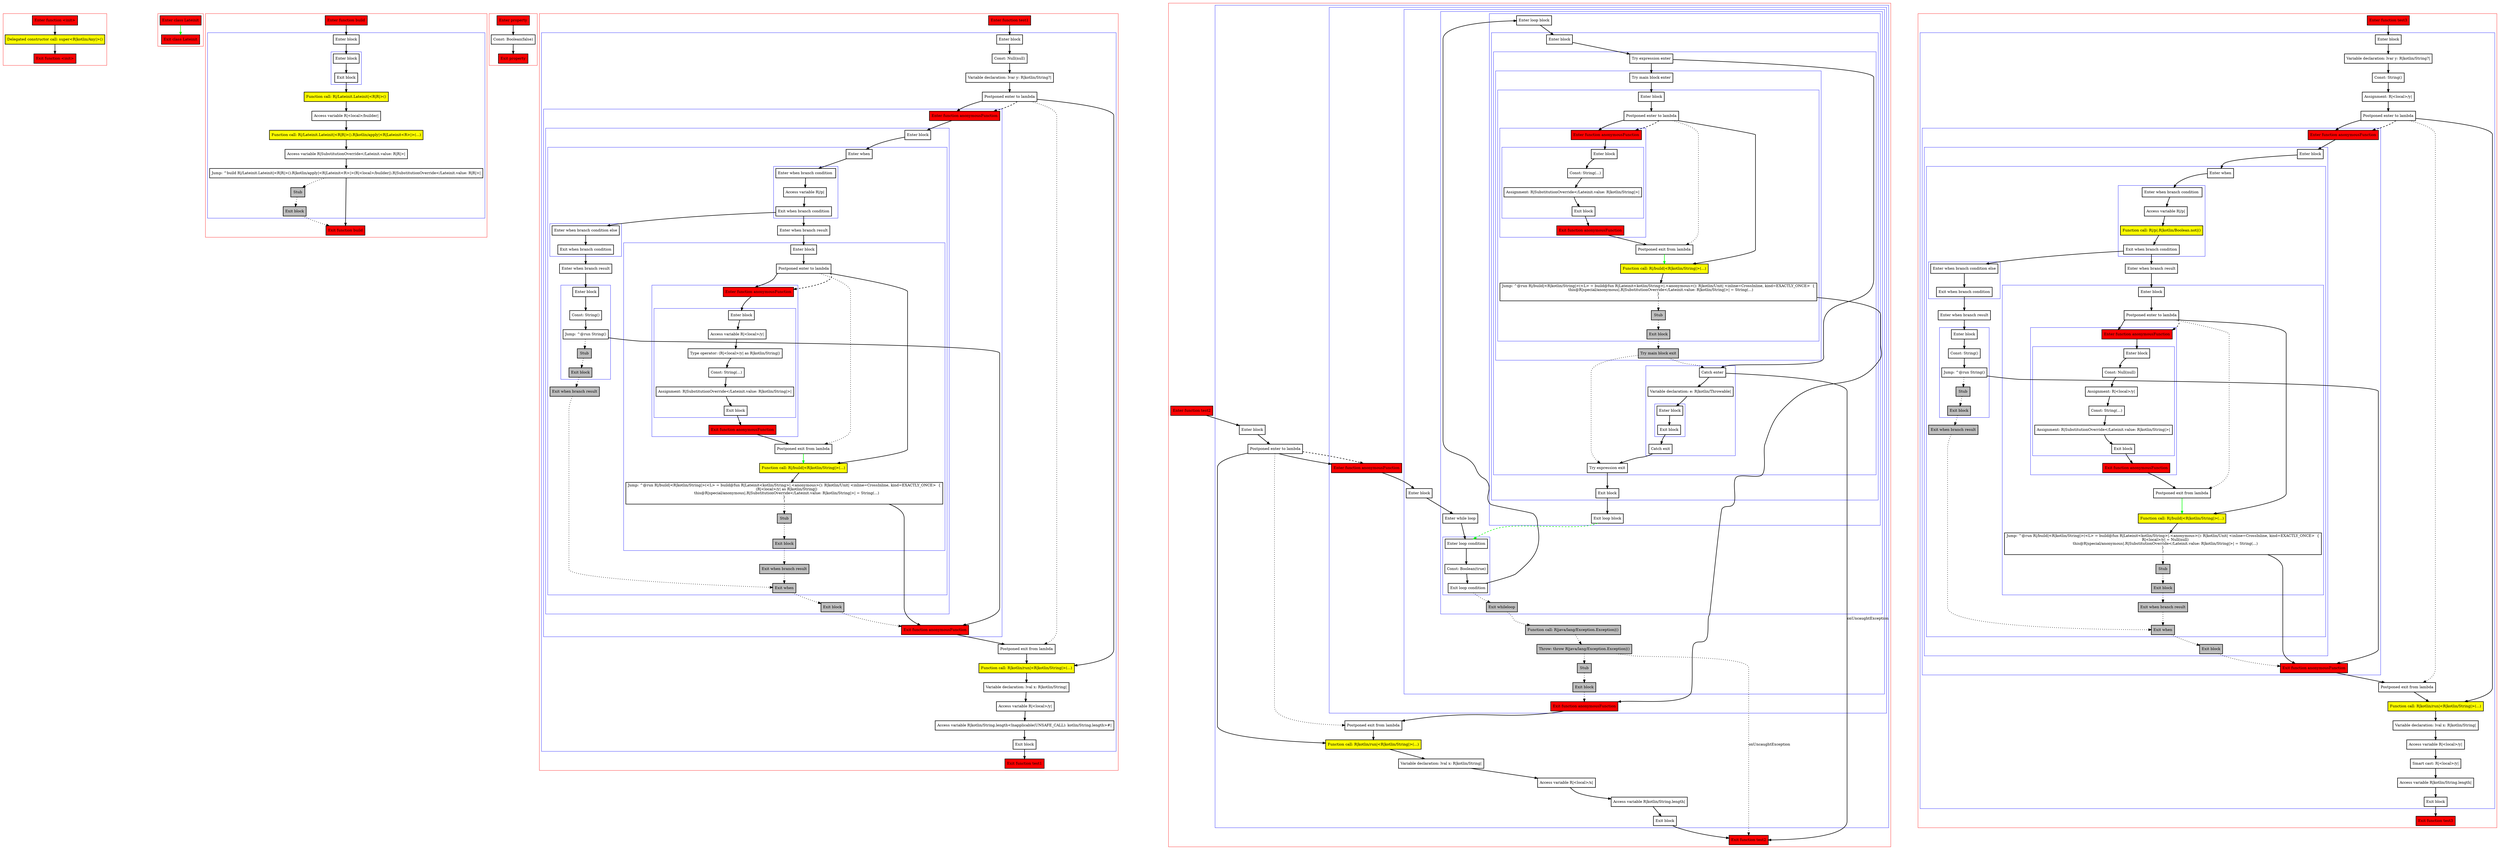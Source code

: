 digraph postponedLambdaInReturn_kt {
    graph [nodesep=3]
    node [shape=box penwidth=2]
    edge [penwidth=2]

    subgraph cluster_0 {
        color=red
        0 [label="Enter function <init>" style="filled" fillcolor=red];
        1 [label="Delegated constructor call: super<R|kotlin/Any|>()" style="filled" fillcolor=yellow];
        2 [label="Exit function <init>" style="filled" fillcolor=red];
    }
    0 -> {1};
    1 -> {2};

    subgraph cluster_1 {
        color=red
        3 [label="Enter class Lateinit" style="filled" fillcolor=red];
        4 [label="Exit class Lateinit" style="filled" fillcolor=red];
    }
    3 -> {4} [color=green];

    subgraph cluster_2 {
        color=red
        5 [label="Enter function build" style="filled" fillcolor=red];
        subgraph cluster_3 {
            color=blue
            6 [label="Enter block"];
            subgraph cluster_4 {
                color=blue
                7 [label="Enter block"];
                8 [label="Exit block"];
            }
            9 [label="Function call: R|/Lateinit.Lateinit|<R|R|>()" style="filled" fillcolor=yellow];
            10 [label="Access variable R|<local>/builder|"];
            11 [label="Function call: R|/Lateinit.Lateinit|<R|R|>().R|kotlin/apply|<R|Lateinit<R>|>(...)" style="filled" fillcolor=yellow];
            12 [label="Access variable R|SubstitutionOverride</Lateinit.value: R|R|>|"];
            13 [label="Jump: ^build R|/Lateinit.Lateinit|<R|R|>().R|kotlin/apply|<R|Lateinit<R>|>(R|<local>/builder|).R|SubstitutionOverride</Lateinit.value: R|R|>|"];
            14 [label="Stub" style="filled" fillcolor=gray];
            15 [label="Exit block" style="filled" fillcolor=gray];
        }
        16 [label="Exit function build" style="filled" fillcolor=red];
    }
    5 -> {6};
    6 -> {7};
    7 -> {8};
    8 -> {9};
    9 -> {10};
    10 -> {11};
    11 -> {12};
    12 -> {13};
    13 -> {16};
    13 -> {14} [style=dotted];
    14 -> {15} [style=dotted];
    15 -> {16} [style=dotted];

    subgraph cluster_5 {
        color=red
        25 [label="Enter property" style="filled" fillcolor=red];
        26 [label="Const: Boolean(false)"];
        27 [label="Exit property" style="filled" fillcolor=red];
    }
    25 -> {26};
    26 -> {27};

    subgraph cluster_6 {
        color=red
        28 [label="Enter function test1" style="filled" fillcolor=red];
        subgraph cluster_7 {
            color=blue
            29 [label="Enter block"];
            30 [label="Const: Null(null)"];
            31 [label="Variable declaration: lvar y: R|kotlin/String?|"];
            32 [label="Postponed enter to lambda"];
            subgraph cluster_8 {
                color=blue
                40 [label="Enter function anonymousFunction" style="filled" fillcolor=red];
                subgraph cluster_9 {
                    color=blue
                    41 [label="Enter block"];
                    subgraph cluster_10 {
                        color=blue
                        42 [label="Enter when"];
                        subgraph cluster_11 {
                            color=blue
                            43 [label="Enter when branch condition "];
                            44 [label="Access variable R|/p|"];
                            45 [label="Exit when branch condition"];
                        }
                        subgraph cluster_12 {
                            color=blue
                            46 [label="Enter when branch condition else"];
                            47 [label="Exit when branch condition"];
                        }
                        48 [label="Enter when branch result"];
                        subgraph cluster_13 {
                            color=blue
                            49 [label="Enter block"];
                            50 [label="Const: String()"];
                            51 [label="Jump: ^@run String()"];
                            52 [label="Stub" style="filled" fillcolor=gray];
                            53 [label="Exit block" style="filled" fillcolor=gray];
                        }
                        54 [label="Exit when branch result" style="filled" fillcolor=gray];
                        55 [label="Enter when branch result"];
                        subgraph cluster_14 {
                            color=blue
                            56 [label="Enter block"];
                            57 [label="Postponed enter to lambda"];
                            subgraph cluster_15 {
                                color=blue
                                67 [label="Enter function anonymousFunction" style="filled" fillcolor=red];
                                subgraph cluster_16 {
                                    color=blue
                                    68 [label="Enter block"];
                                    69 [label="Access variable R|<local>/y|"];
                                    70 [label="Type operator: (R|<local>/y| as R|kotlin/String|)"];
                                    71 [label="Const: String(...)"];
                                    72 [label="Assignment: R|SubstitutionOverride</Lateinit.value: R|kotlin/String|>|"];
                                    73 [label="Exit block"];
                                }
                                74 [label="Exit function anonymousFunction" style="filled" fillcolor=red];
                            }
                            58 [label="Postponed exit from lambda"];
                            59 [label="Function call: R|/build|<R|kotlin/String|>(...)" style="filled" fillcolor=yellow];
                            60 [label="Jump: ^@run R|/build|<R|kotlin/String|>(<L> = build@fun R|Lateinit<kotlin/String>|.<anonymous>(): R|kotlin/Unit| <inline=CrossInline, kind=EXACTLY_ONCE>  {
    (R|<local>/y| as R|kotlin/String|)
    this@R|special/anonymous|.R|SubstitutionOverride</Lateinit.value: R|kotlin/String|>| = String(...)
}
)"];
                            61 [label="Stub" style="filled" fillcolor=gray];
                            62 [label="Exit block" style="filled" fillcolor=gray];
                        }
                        63 [label="Exit when branch result" style="filled" fillcolor=gray];
                        64 [label="Exit when" style="filled" fillcolor=gray];
                    }
                    65 [label="Exit block" style="filled" fillcolor=gray];
                }
                66 [label="Exit function anonymousFunction" style="filled" fillcolor=red];
            }
            33 [label="Postponed exit from lambda"];
            34 [label="Function call: R|kotlin/run|<R|kotlin/String|>(...)" style="filled" fillcolor=yellow];
            35 [label="Variable declaration: lval x: R|kotlin/String|"];
            36 [label="Access variable R|<local>/y|"];
            37 [label="Access variable R|kotlin/String.length<Inapplicable(UNSAFE_CALL): kotlin/String.length>#|"];
            38 [label="Exit block"];
        }
        39 [label="Exit function test1" style="filled" fillcolor=red];
    }
    28 -> {29};
    29 -> {30};
    30 -> {31};
    31 -> {32};
    32 -> {40 34};
    32 -> {33} [style=dotted];
    32 -> {40} [style=dashed];
    33 -> {34};
    34 -> {35};
    35 -> {36};
    36 -> {37};
    37 -> {38};
    38 -> {39};
    40 -> {41};
    41 -> {42};
    42 -> {43};
    43 -> {44};
    44 -> {45};
    45 -> {55 46};
    46 -> {47};
    47 -> {48};
    48 -> {49};
    49 -> {50};
    50 -> {51};
    51 -> {66};
    51 -> {52} [style=dotted];
    52 -> {53} [style=dotted];
    53 -> {54} [style=dotted];
    54 -> {64} [style=dotted];
    55 -> {56};
    56 -> {57};
    57 -> {59 67};
    57 -> {58} [style=dotted];
    57 -> {67} [style=dashed];
    58 -> {59} [color=green];
    59 -> {60};
    60 -> {66};
    60 -> {61} [style=dotted];
    61 -> {62} [style=dotted];
    62 -> {63} [style=dotted];
    63 -> {64} [style=dotted];
    64 -> {65} [style=dotted];
    65 -> {66} [style=dotted];
    66 -> {33};
    67 -> {68};
    68 -> {69};
    69 -> {70};
    70 -> {71};
    71 -> {72};
    72 -> {73};
    73 -> {74};
    74 -> {58};

    subgraph cluster_17 {
        color=red
        75 [label="Enter function test2" style="filled" fillcolor=red];
        subgraph cluster_18 {
            color=blue
            76 [label="Enter block"];
            77 [label="Postponed enter to lambda"];
            subgraph cluster_19 {
                color=blue
                85 [label="Enter function anonymousFunction" style="filled" fillcolor=red];
                subgraph cluster_20 {
                    color=blue
                    86 [label="Enter block"];
                    subgraph cluster_21 {
                        color=blue
                        87 [label="Enter while loop"];
                        subgraph cluster_22 {
                            color=blue
                            88 [label="Enter loop condition"];
                            89 [label="Const: Boolean(true)"];
                            90 [label="Exit loop condition"];
                        }
                        subgraph cluster_23 {
                            color=blue
                            91 [label="Enter loop block"];
                            subgraph cluster_24 {
                                color=blue
                                92 [label="Enter block"];
                                subgraph cluster_25 {
                                    color=blue
                                    93 [label="Try expression enter"];
                                    subgraph cluster_26 {
                                        color=blue
                                        94 [label="Try main block enter"];
                                        subgraph cluster_27 {
                                            color=blue
                                            95 [label="Enter block"];
                                            96 [label="Postponed enter to lambda"];
                                            subgraph cluster_28 {
                                                color=blue
                                                117 [label="Enter function anonymousFunction" style="filled" fillcolor=red];
                                                subgraph cluster_29 {
                                                    color=blue
                                                    118 [label="Enter block"];
                                                    119 [label="Const: String(...)"];
                                                    120 [label="Assignment: R|SubstitutionOverride</Lateinit.value: R|kotlin/String|>|"];
                                                    121 [label="Exit block"];
                                                }
                                                122 [label="Exit function anonymousFunction" style="filled" fillcolor=red];
                                            }
                                            97 [label="Postponed exit from lambda"];
                                            98 [label="Function call: R|/build|<R|kotlin/String|>(...)" style="filled" fillcolor=yellow];
                                            99 [label="Jump: ^@run R|/build|<R|kotlin/String|>(<L> = build@fun R|Lateinit<kotlin/String>|.<anonymous>(): R|kotlin/Unit| <inline=CrossInline, kind=EXACTLY_ONCE>  {
    this@R|special/anonymous|.R|SubstitutionOverride</Lateinit.value: R|kotlin/String|>| = String(...)
}
)"];
                                            100 [label="Stub" style="filled" fillcolor=gray];
                                            101 [label="Exit block" style="filled" fillcolor=gray];
                                        }
                                        102 [label="Try main block exit" style="filled" fillcolor=gray];
                                    }
                                    subgraph cluster_30 {
                                        color=blue
                                        103 [label="Catch enter"];
                                        104 [label="Variable declaration: e: R|kotlin/Throwable|"];
                                        subgraph cluster_31 {
                                            color=blue
                                            105 [label="Enter block"];
                                            106 [label="Exit block"];
                                        }
                                        107 [label="Catch exit"];
                                    }
                                    108 [label="Try expression exit"];
                                }
                                109 [label="Exit block"];
                            }
                            110 [label="Exit loop block"];
                        }
                        111 [label="Exit whileloop" style="filled" fillcolor=gray];
                    }
                    112 [label="Function call: R|java/lang/Exception.Exception|()" style="filled" fillcolor=gray];
                    113 [label="Throw: throw R|java/lang/Exception.Exception|()" style="filled" fillcolor=gray];
                    114 [label="Stub" style="filled" fillcolor=gray];
                    115 [label="Exit block" style="filled" fillcolor=gray];
                }
                116 [label="Exit function anonymousFunction" style="filled" fillcolor=red];
            }
            78 [label="Postponed exit from lambda"];
            79 [label="Function call: R|kotlin/run|<R|kotlin/String|>(...)" style="filled" fillcolor=yellow];
            80 [label="Variable declaration: lval x: R|kotlin/String|"];
            81 [label="Access variable R|<local>/x|"];
            82 [label="Access variable R|kotlin/String.length|"];
            83 [label="Exit block"];
        }
        84 [label="Exit function test2" style="filled" fillcolor=red];
    }
    75 -> {76};
    76 -> {77};
    77 -> {85 79};
    77 -> {78} [style=dotted];
    77 -> {85} [style=dashed];
    78 -> {79};
    79 -> {80};
    80 -> {81};
    81 -> {82};
    82 -> {83};
    83 -> {84};
    85 -> {86};
    86 -> {87};
    87 -> {88};
    88 -> {89};
    89 -> {90};
    90 -> {91};
    90 -> {111} [style=dotted];
    91 -> {92};
    92 -> {93};
    93 -> {94 103};
    94 -> {95};
    95 -> {96};
    96 -> {98 117};
    96 -> {97} [style=dotted];
    96 -> {117} [style=dashed];
    97 -> {98} [color=green];
    98 -> {99};
    99 -> {116};
    99 -> {100} [style=dotted];
    100 -> {101} [style=dotted];
    101 -> {102} [style=dotted];
    102 -> {108 103} [style=dotted];
    103 -> {104};
    103 -> {84}    [label=onUncaughtException];
    104 -> {105};
    105 -> {106};
    106 -> {107};
    107 -> {108};
    108 -> {109};
    109 -> {110};
    110 -> {88} [color=green style=dashed];
    111 -> {112} [style=dotted];
    112 -> {113} [style=dotted];
    113 -> {114} [style=dotted];
    113 -> {84} [style=dotted]    [label=onUncaughtException];
    114 -> {115} [style=dotted];
    115 -> {116} [style=dotted];
    116 -> {78};
    117 -> {118};
    118 -> {119};
    119 -> {120};
    120 -> {121};
    121 -> {122};
    122 -> {97};

    subgraph cluster_32 {
        color=red
        123 [label="Enter function test3" style="filled" fillcolor=red];
        subgraph cluster_33 {
            color=blue
            124 [label="Enter block"];
            125 [label="Variable declaration: lvar y: R|kotlin/String?|"];
            126 [label="Const: String()"];
            127 [label="Assignment: R|<local>/y|"];
            128 [label="Postponed enter to lambda"];
            subgraph cluster_34 {
                color=blue
                137 [label="Enter function anonymousFunction" style="filled" fillcolor=red];
                subgraph cluster_35 {
                    color=blue
                    138 [label="Enter block"];
                    subgraph cluster_36 {
                        color=blue
                        139 [label="Enter when"];
                        subgraph cluster_37 {
                            color=blue
                            140 [label="Enter when branch condition "];
                            141 [label="Access variable R|/p|"];
                            142 [label="Function call: R|/p|.R|kotlin/Boolean.not|()" style="filled" fillcolor=yellow];
                            143 [label="Exit when branch condition"];
                        }
                        subgraph cluster_38 {
                            color=blue
                            144 [label="Enter when branch condition else"];
                            145 [label="Exit when branch condition"];
                        }
                        146 [label="Enter when branch result"];
                        subgraph cluster_39 {
                            color=blue
                            147 [label="Enter block"];
                            148 [label="Const: String()"];
                            149 [label="Jump: ^@run String()"];
                            150 [label="Stub" style="filled" fillcolor=gray];
                            151 [label="Exit block" style="filled" fillcolor=gray];
                        }
                        152 [label="Exit when branch result" style="filled" fillcolor=gray];
                        153 [label="Enter when branch result"];
                        subgraph cluster_40 {
                            color=blue
                            154 [label="Enter block"];
                            155 [label="Postponed enter to lambda"];
                            subgraph cluster_41 {
                                color=blue
                                165 [label="Enter function anonymousFunction" style="filled" fillcolor=red];
                                subgraph cluster_42 {
                                    color=blue
                                    166 [label="Enter block"];
                                    167 [label="Const: Null(null)"];
                                    168 [label="Assignment: R|<local>/y|"];
                                    169 [label="Const: String(...)"];
                                    170 [label="Assignment: R|SubstitutionOverride</Lateinit.value: R|kotlin/String|>|"];
                                    171 [label="Exit block"];
                                }
                                172 [label="Exit function anonymousFunction" style="filled" fillcolor=red];
                            }
                            156 [label="Postponed exit from lambda"];
                            157 [label="Function call: R|/build|<R|kotlin/String|>(...)" style="filled" fillcolor=yellow];
                            158 [label="Jump: ^@run R|/build|<R|kotlin/String|>(<L> = build@fun R|Lateinit<kotlin/String>|.<anonymous>(): R|kotlin/Unit| <inline=CrossInline, kind=EXACTLY_ONCE>  {
    R|<local>/y| = Null(null)
    this@R|special/anonymous|.R|SubstitutionOverride</Lateinit.value: R|kotlin/String|>| = String(...)
}
)"];
                            159 [label="Stub" style="filled" fillcolor=gray];
                            160 [label="Exit block" style="filled" fillcolor=gray];
                        }
                        161 [label="Exit when branch result" style="filled" fillcolor=gray];
                        162 [label="Exit when" style="filled" fillcolor=gray];
                    }
                    163 [label="Exit block" style="filled" fillcolor=gray];
                }
                164 [label="Exit function anonymousFunction" style="filled" fillcolor=red];
            }
            129 [label="Postponed exit from lambda"];
            130 [label="Function call: R|kotlin/run|<R|kotlin/String|>(...)" style="filled" fillcolor=yellow];
            131 [label="Variable declaration: lval x: R|kotlin/String|"];
            132 [label="Access variable R|<local>/y|"];
            133 [label="Smart cast: R|<local>/y|"];
            134 [label="Access variable R|kotlin/String.length|"];
            135 [label="Exit block"];
        }
        136 [label="Exit function test3" style="filled" fillcolor=red];
    }
    123 -> {124};
    124 -> {125};
    125 -> {126};
    126 -> {127};
    127 -> {128};
    128 -> {137 130};
    128 -> {129} [style=dotted];
    128 -> {137} [style=dashed];
    129 -> {130};
    130 -> {131};
    131 -> {132};
    132 -> {133};
    133 -> {134};
    134 -> {135};
    135 -> {136};
    137 -> {138};
    138 -> {139};
    139 -> {140};
    140 -> {141};
    141 -> {142};
    142 -> {143};
    143 -> {153 144};
    144 -> {145};
    145 -> {146};
    146 -> {147};
    147 -> {148};
    148 -> {149};
    149 -> {164};
    149 -> {150} [style=dotted];
    150 -> {151} [style=dotted];
    151 -> {152} [style=dotted];
    152 -> {162} [style=dotted];
    153 -> {154};
    154 -> {155};
    155 -> {157 165};
    155 -> {156} [style=dotted];
    155 -> {165} [style=dashed];
    156 -> {157} [color=green];
    157 -> {158};
    158 -> {164};
    158 -> {159} [style=dotted];
    159 -> {160} [style=dotted];
    160 -> {161} [style=dotted];
    161 -> {162} [style=dotted];
    162 -> {163} [style=dotted];
    163 -> {164} [style=dotted];
    164 -> {129};
    165 -> {166};
    166 -> {167};
    167 -> {168};
    168 -> {169};
    169 -> {170};
    170 -> {171};
    171 -> {172};
    172 -> {156};

}
